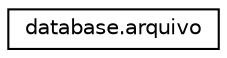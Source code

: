 digraph "Gráfico de Hierarquia de Classes"
{
  edge [fontname="Helvetica",fontsize="10",labelfontname="Helvetica",labelfontsize="10"];
  node [fontname="Helvetica",fontsize="10",shape=record];
  rankdir="LR";
  Node1 [label="database.arquivo",height=0.2,width=0.4,color="black", fillcolor="white", style="filled",URL="$classdatabase_1_1arquivo.html",tooltip="É a classe que trabalha com arquivos. "];
}
